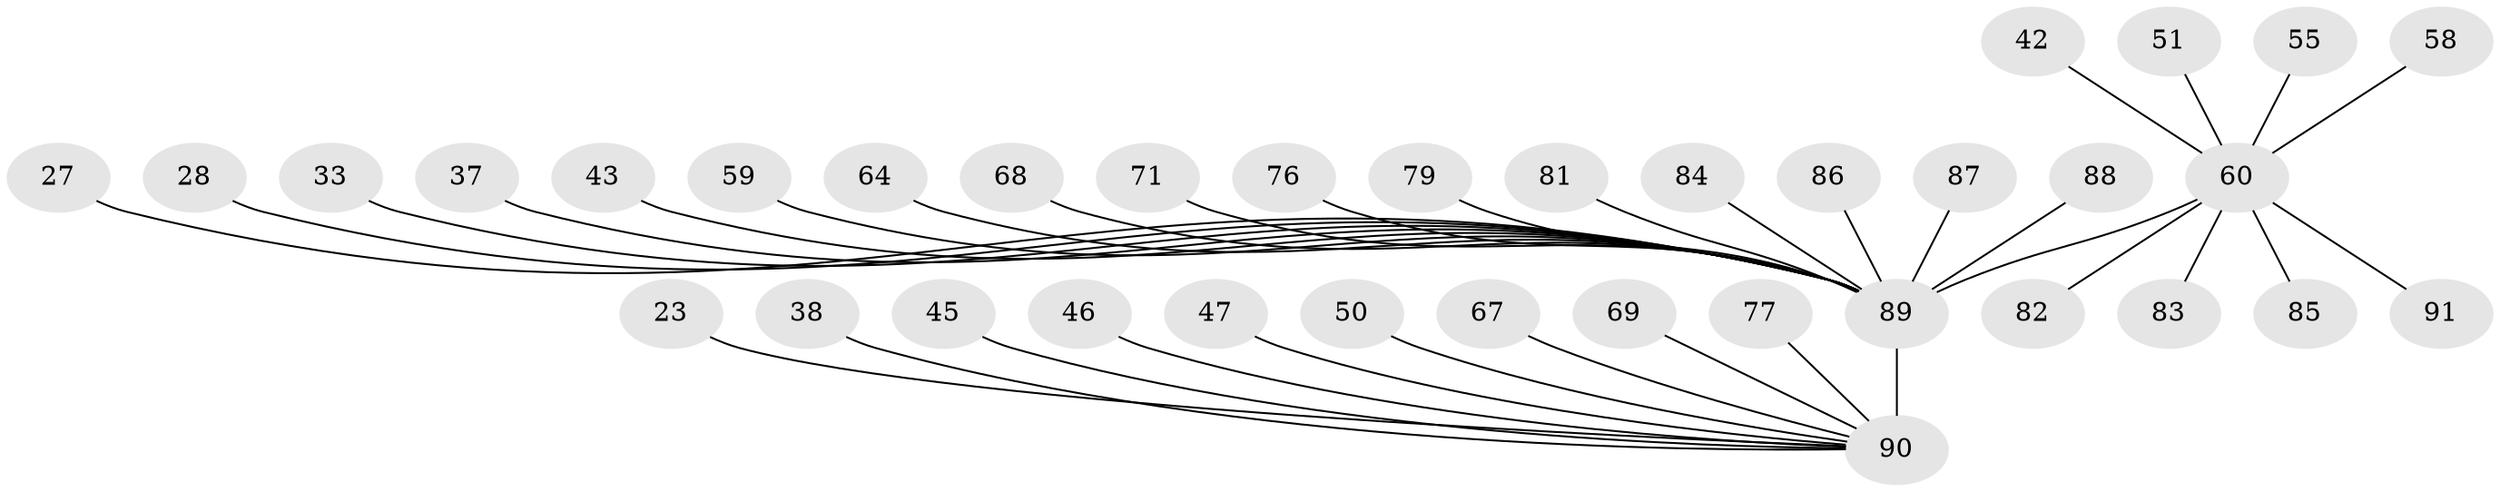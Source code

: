 // original degree distribution, {12: 0.01098901098901099, 23: 0.01098901098901099, 6: 0.054945054945054944, 8: 0.02197802197802198, 10: 0.01098901098901099, 3: 0.14285714285714285, 4: 0.0989010989010989, 1: 0.4065934065934066, 2: 0.18681318681318682, 5: 0.04395604395604396, 7: 0.01098901098901099}
// Generated by graph-tools (version 1.1) at 2025/51/03/04/25 21:51:46]
// undirected, 36 vertices, 35 edges
graph export_dot {
graph [start="1"]
  node [color=gray90,style=filled];
  23;
  27;
  28 [super="+21"];
  33;
  37;
  38;
  42;
  43;
  45;
  46;
  47;
  50 [super="+16"];
  51;
  55;
  58;
  59;
  60 [super="+54+44+18"];
  64;
  67;
  68;
  69;
  71;
  76;
  77 [super="+56"];
  79;
  81;
  82;
  83;
  84;
  85;
  86;
  87;
  88;
  89 [super="+20+74+19+70+75+78+65"];
  90 [super="+49+41+80+2+66"];
  91 [super="+72"];
  23 -- 90;
  27 -- 89 [weight=2];
  28 -- 89;
  33 -- 89;
  37 -- 89;
  38 -- 90;
  42 -- 60;
  43 -- 89 [weight=2];
  45 -- 90;
  46 -- 90;
  47 -- 90;
  50 -- 90;
  51 -- 60;
  55 -- 60;
  58 -- 60;
  59 -- 89 [weight=2];
  60 -- 82;
  60 -- 83;
  60 -- 85;
  60 -- 91;
  60 -- 89 [weight=14];
  64 -- 89;
  67 -- 90;
  68 -- 89;
  69 -- 90;
  71 -- 89;
  76 -- 89;
  77 -- 90;
  79 -- 89;
  81 -- 89;
  84 -- 89;
  86 -- 89;
  87 -- 89;
  88 -- 89 [weight=2];
  89 -- 90 [weight=25];
}
